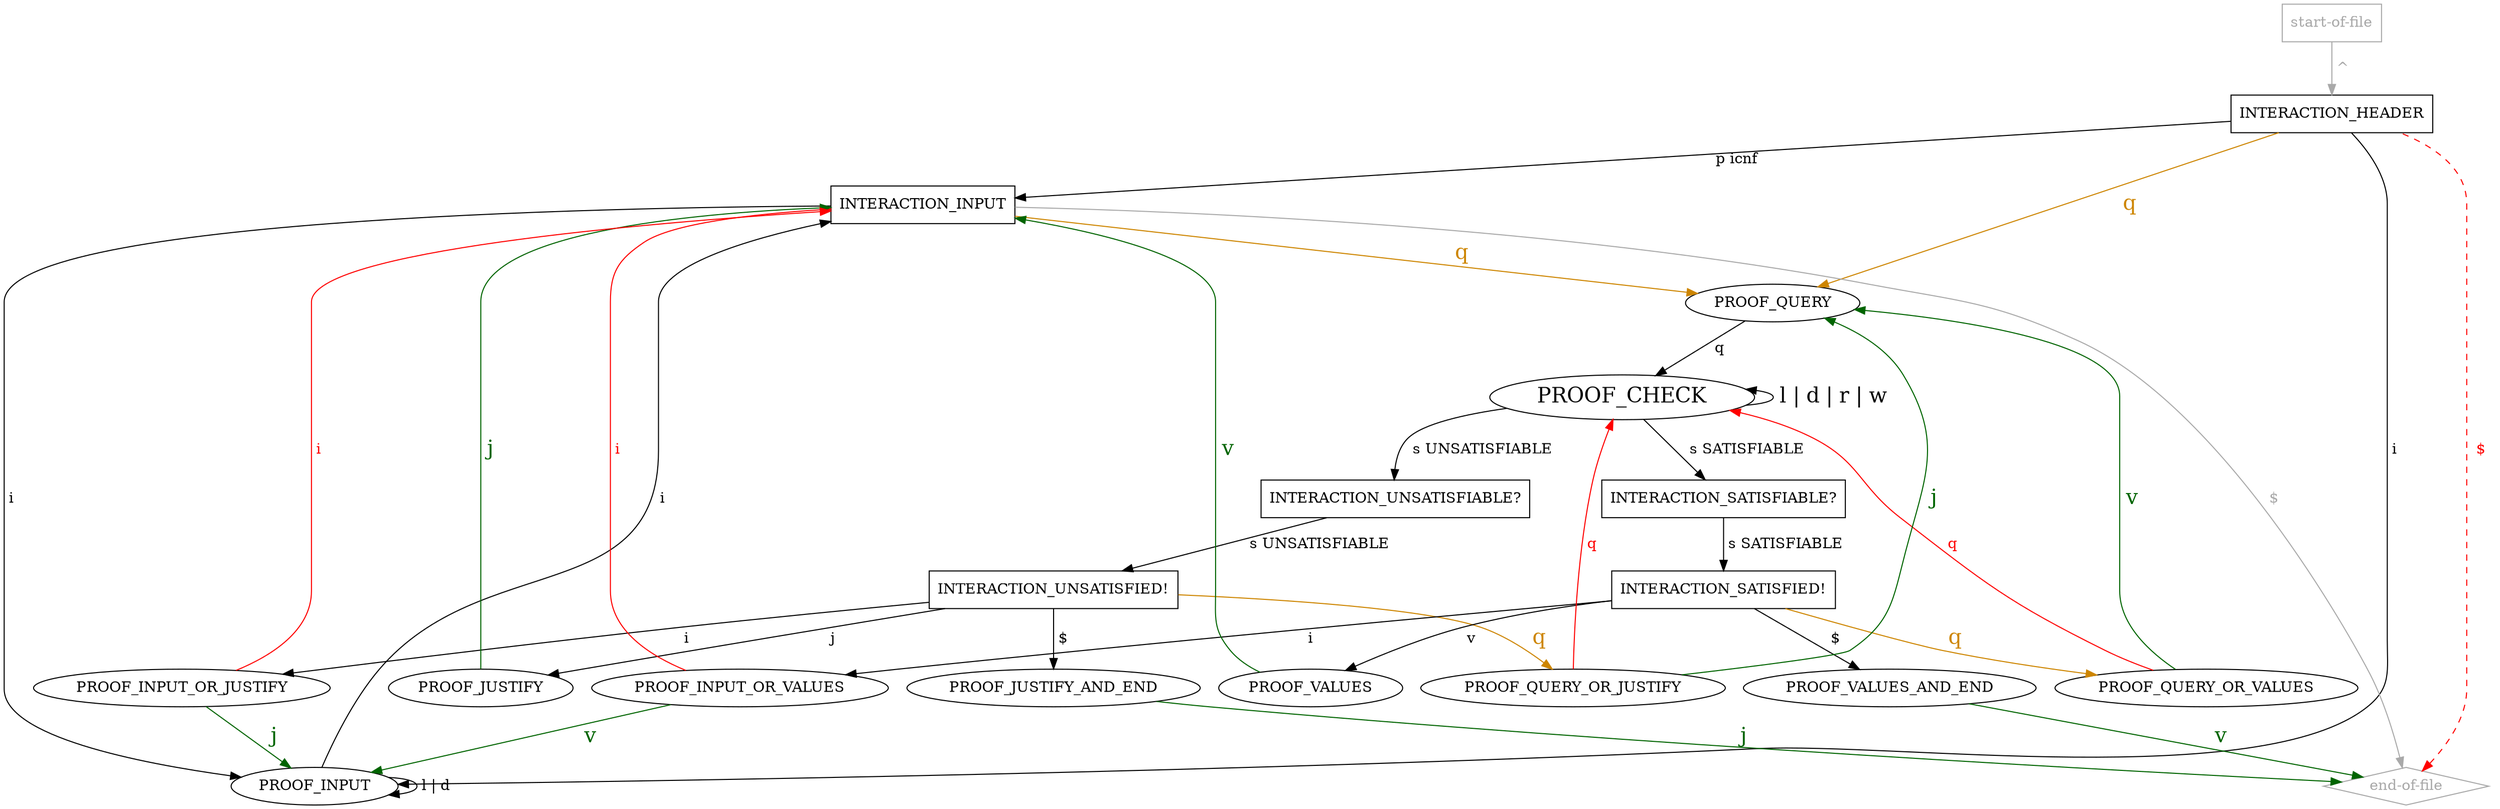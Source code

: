 digraph "idrup-check" {

  "start-of-file" [shape=box,color=darkgray,fontcolor=darkgray];
  "start-of-file" -> INTERACTION_HEADER [label=" ^ ";weight=2,color=darkgray,fontcolor=darkgray];

  "end-of-file" [shape=diamond,color=darkgray,fontcolor=darkgray];

  // INTERACTION_HEADER -> "end-of-file";
  // INTERACTION_INPUT -> "end-of-file";
   "end-of-file" -> INTERACTION_HEADER [label="  $  ",dir=back,style=dashed,color=red,fontcolor=red];
   "end-of-file" -> INTERACTION_INPUT [label="$    ",dir=back,color=darkgray,fontcolor=darkgray];

  INTERACTION_HEADER [shape=box];
  INTERACTION_HEADER -> PROOF_INPUT [label=" i "];
  INTERACTION_HEADER -> PROOF_QUERY [label=" q ",color=orange3,fontsize=20,fontcolor=orange3];
  INTERACTION_HEADER -> INTERACTION_INPUT [label=" p icnf ",weight=2,color=black,fontcolor=black];

  INTERACTION_INPUT [shape=box];
  INTERACTION_INPUT -> PROOF_INPUT [label=" i ",weight=2];
  INTERACTION_INPUT -> PROOF_QUERY [label=" q ",weight=2,color=orange3,fontsize=20,fontcolor=orange3];

  PROOF_INPUT -> INTERACTION_INPUT [label=" i "];
  PROOF_INPUT -> PROOF_INPUT [label=" l | d "];

  PROOF_QUERY -> PROOF_CHECK [label=" q "];

  PROOF_CHECK [fontsize=20];
  PROOF_CHECK -> PROOF_CHECK [label=" l | d | r | w ",dir=back,fontsize=20];
  PROOF_CHECK -> INTERACTION_SATISFIABLE [label=" s SATISFIABLE "];
  PROOF_CHECK -> INTERACTION_UNSATISFIABLE [label=" s UNSATISFIABLE "];

  INTERACTION_UNSATISFIABLE [shape="box",label="INTERACTION_UNSATISFIABLE?"];
  INTERACTION_UNSATISFIABLE -> INTERACTION_UNSATISFIED [label=" s UNSATISFIABLE "];

  INTERACTION_SATISFIABLE [shape="box",label="INTERACTION_SATISFIABLE?"];
  INTERACTION_SATISFIABLE -> INTERACTION_SATISFIED [label=" s SATISFIABLE "];

  INTERACTION_SATISFIED [shape=box,label="INTERACTION_SATISFIED!"];
  INTERACTION_SATISFIED -> PROOF_VALUES [label=" v "];
  INTERACTION_SATISFIED -> PROOF_INPUT_OR_VALUES [label=" i "];
  INTERACTION_SATISFIED -> PROOF_QUERY_OR_VALUES [label=" q ", color=orange3,fontsize=20,fontcolor=orange3];
  INTERACTION_SATISFIED -> PROOF_VALUES_AND_END [label=" $ "];

  INTERACTION_UNSATISFIED [shape=box,label="INTERACTION_UNSATISFIED!"];
  INTERACTION_UNSATISFIED -> PROOF_JUSTIFY [label=" j "];
  INTERACTION_UNSATISFIED -> PROOF_INPUT_OR_JUSTIFY [label=" i "];
  INTERACTION_UNSATISFIED -> PROOF_QUERY_OR_JUSTIFY [label=" q ",color=orange3,fontsize=20,fontcolor=orange3];
  INTERACTION_UNSATISFIED -> PROOF_JUSTIFY_AND_END [label=" $ "];

  PROOF_VALUES_AND_END -> "end-of-file" [label=" v ",color=darkgreen,fontsize=20,fontcolor=darkgreen];
  PROOF_JUSTIFY_AND_END -> "end-of-file" [label=" j ",color=darkgreen,fontsize=20,fontcolor=darkgreen];

  PROOF_VALUES -> INTERACTION_INPUT [label=" v ",color=darkgreen,fontsize=20,fontcolor=darkgreen];
  PROOF_JUSTIFY -> INTERACTION_INPUT [label=" j ",color=darkgreen,fontsize=20,fontcolor=darkgreen];

  PROOF_INPUT_OR_VALUES -> INTERACTION_INPUT [label=" i ",color=red,fontcolor=red];
  PROOF_INPUT_OR_VALUES -> PROOF_INPUT [label=" v ", color=darkgreen,fontcolor=darkgreen,fontsize=20];

  PROOF_QUERY_OR_VALUES -> PROOF_QUERY [label=" v ",color=darkgreen,fontcolor=darkgreen,fontsize=20];
  PROOF_QUERY_OR_VALUES -> PROOF_CHECK [label=" q ",color=red,fontcolor=red];

  PROOF_QUERY_OR_JUSTIFY -> PROOF_QUERY [label=" j ",color=darkgreen,fontcolor=darkgreen,fontsize=20];
  PROOF_QUERY_OR_JUSTIFY -> PROOF_CHECK [label=" q ",color=red,fontcolor=red];

  PROOF_INPUT_OR_JUSTIFY -> PROOF_INPUT [label=" j ",color=darkgreen,fontcolor=darkgreen,fontsize=20];
  PROOF_INPUT_OR_JUSTIFY -> INTERACTION_INPUT [label=" i ",color=red,fontcolor=red];
}
